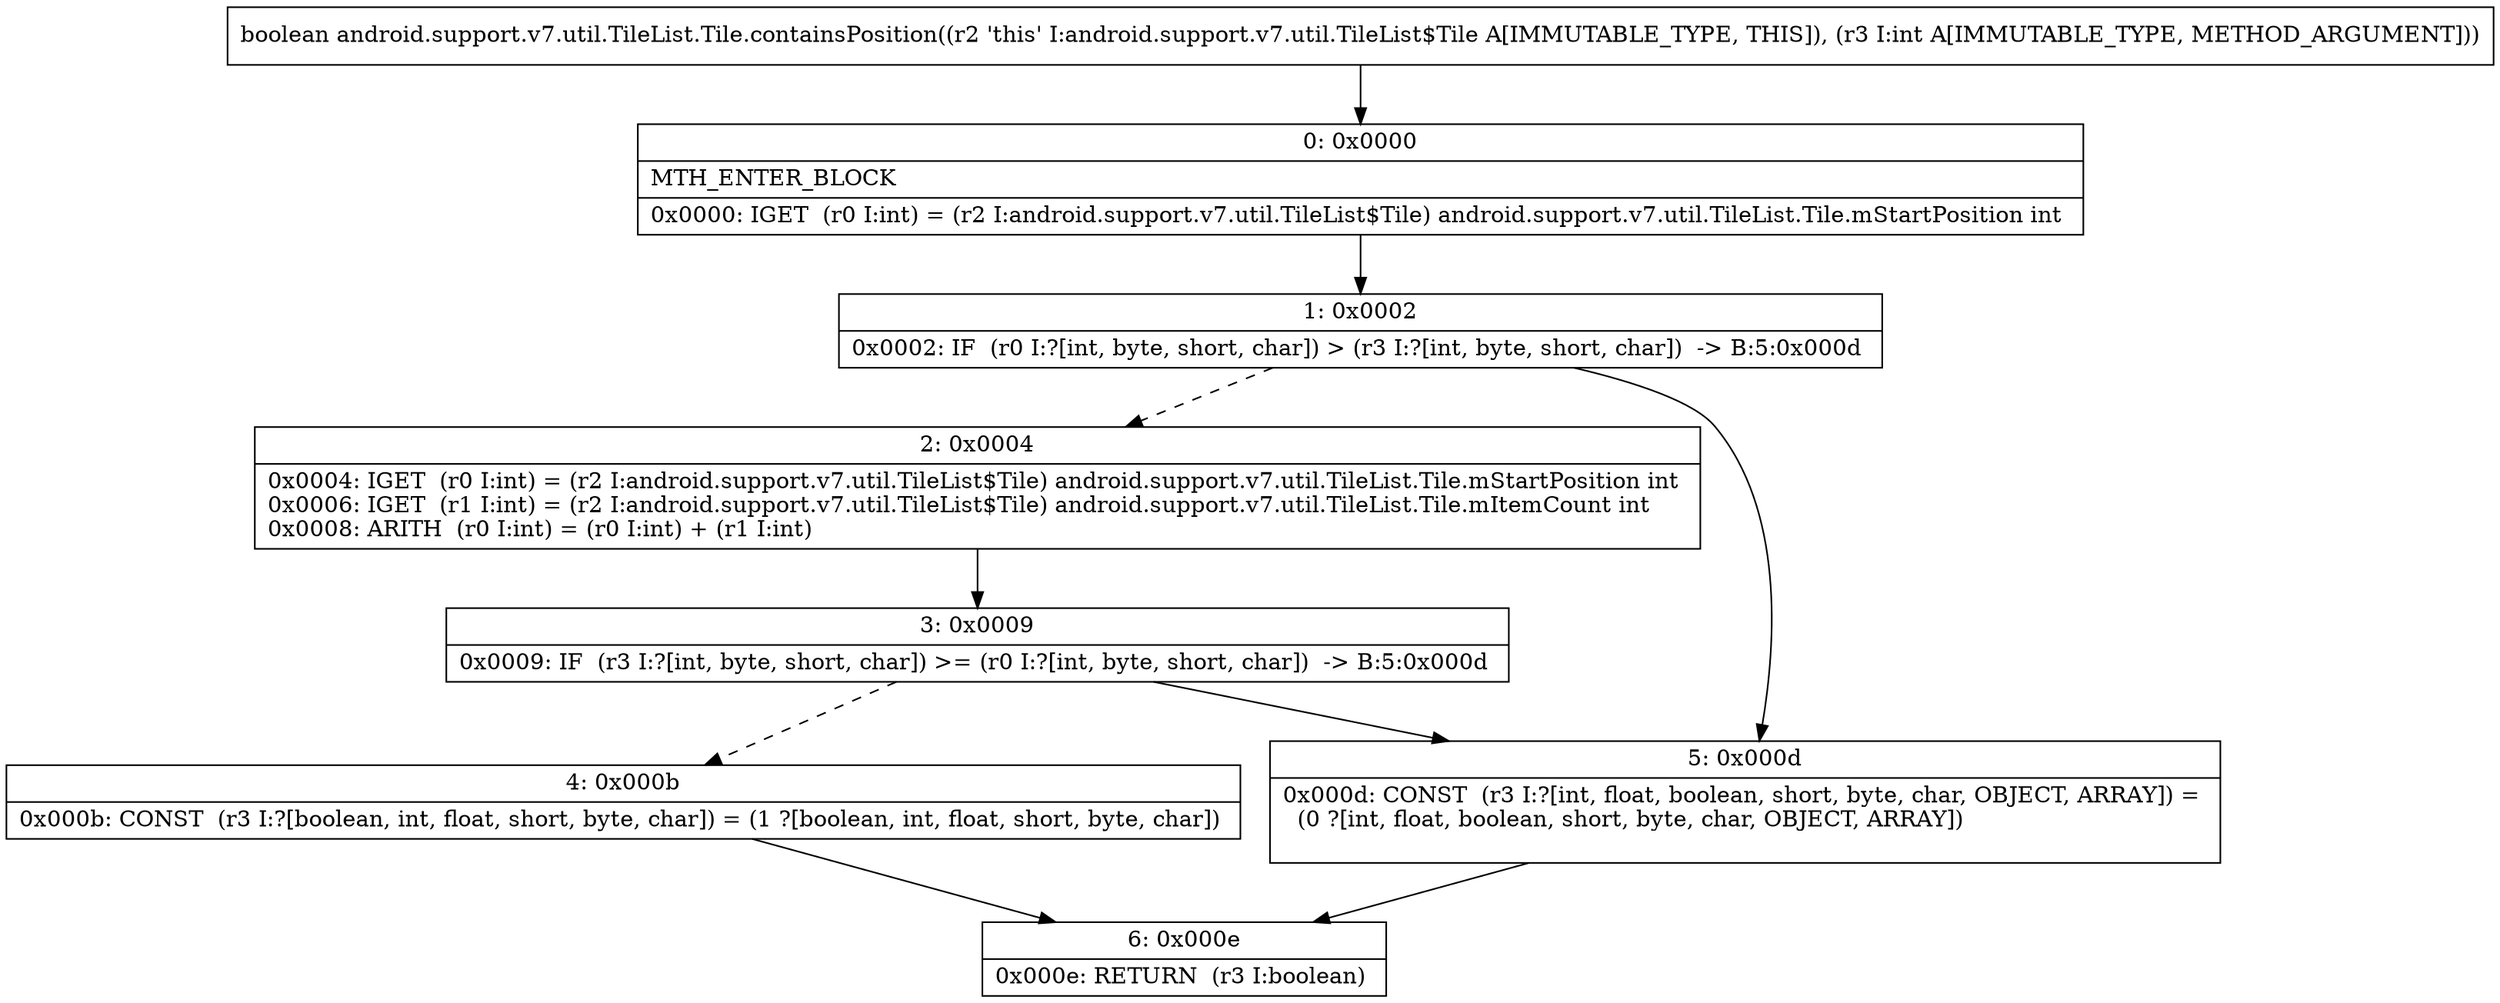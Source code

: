 digraph "CFG forandroid.support.v7.util.TileList.Tile.containsPosition(I)Z" {
Node_0 [shape=record,label="{0\:\ 0x0000|MTH_ENTER_BLOCK\l|0x0000: IGET  (r0 I:int) = (r2 I:android.support.v7.util.TileList$Tile) android.support.v7.util.TileList.Tile.mStartPosition int \l}"];
Node_1 [shape=record,label="{1\:\ 0x0002|0x0002: IF  (r0 I:?[int, byte, short, char]) \> (r3 I:?[int, byte, short, char])  \-\> B:5:0x000d \l}"];
Node_2 [shape=record,label="{2\:\ 0x0004|0x0004: IGET  (r0 I:int) = (r2 I:android.support.v7.util.TileList$Tile) android.support.v7.util.TileList.Tile.mStartPosition int \l0x0006: IGET  (r1 I:int) = (r2 I:android.support.v7.util.TileList$Tile) android.support.v7.util.TileList.Tile.mItemCount int \l0x0008: ARITH  (r0 I:int) = (r0 I:int) + (r1 I:int) \l}"];
Node_3 [shape=record,label="{3\:\ 0x0009|0x0009: IF  (r3 I:?[int, byte, short, char]) \>= (r0 I:?[int, byte, short, char])  \-\> B:5:0x000d \l}"];
Node_4 [shape=record,label="{4\:\ 0x000b|0x000b: CONST  (r3 I:?[boolean, int, float, short, byte, char]) = (1 ?[boolean, int, float, short, byte, char]) \l}"];
Node_5 [shape=record,label="{5\:\ 0x000d|0x000d: CONST  (r3 I:?[int, float, boolean, short, byte, char, OBJECT, ARRAY]) = \l  (0 ?[int, float, boolean, short, byte, char, OBJECT, ARRAY])\l \l}"];
Node_6 [shape=record,label="{6\:\ 0x000e|0x000e: RETURN  (r3 I:boolean) \l}"];
MethodNode[shape=record,label="{boolean android.support.v7.util.TileList.Tile.containsPosition((r2 'this' I:android.support.v7.util.TileList$Tile A[IMMUTABLE_TYPE, THIS]), (r3 I:int A[IMMUTABLE_TYPE, METHOD_ARGUMENT])) }"];
MethodNode -> Node_0;
Node_0 -> Node_1;
Node_1 -> Node_2[style=dashed];
Node_1 -> Node_5;
Node_2 -> Node_3;
Node_3 -> Node_4[style=dashed];
Node_3 -> Node_5;
Node_4 -> Node_6;
Node_5 -> Node_6;
}

